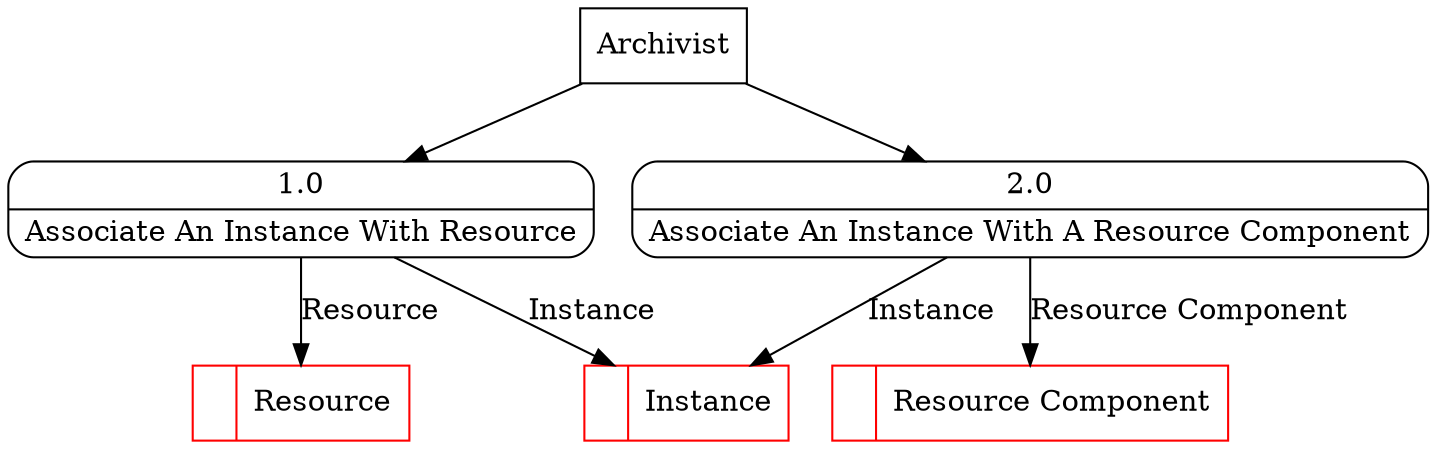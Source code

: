 digraph dfd2{ 
node[shape=record]
200 [label="<f0>  |<f1> Resource " color=red];
201 [label="<f0>  |<f1> Resource Component " color=red];
202 [label="<f0>  |<f1> Instance " color=red];
203 [label="Archivist" shape=box];
204 [label="{<f0> 1.0|<f1> Associate An Instance With Resource }" shape=Mrecord];
205 [label="{<f0> 2.0|<f1> Associate An Instance With A Resource Component }" shape=Mrecord];
203 -> 204
203 -> 205
204 -> 200 [label="Resource"]
204 -> 202 [label="Instance"]
205 -> 202 [label="Instance"]
205 -> 201 [label="Resource Component"]
}